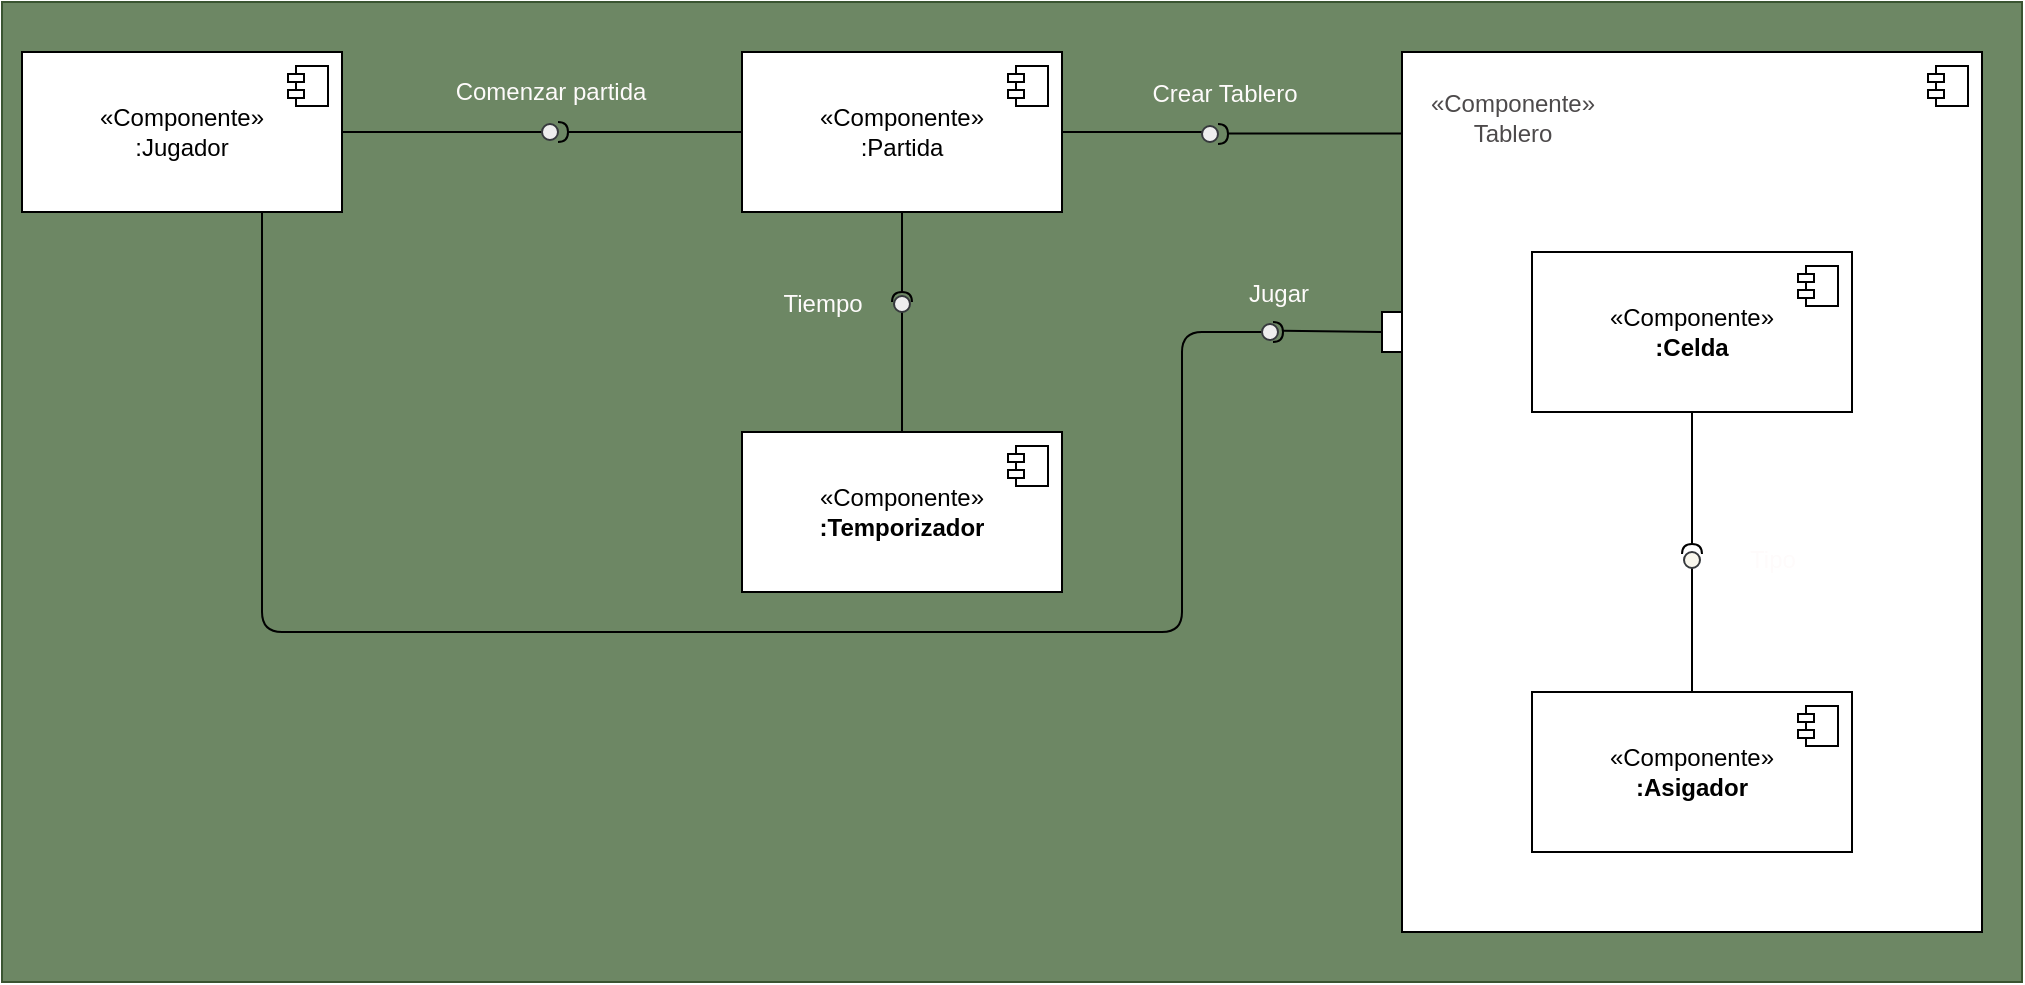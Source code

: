<mxfile>
    <diagram id="ysNOFz0hL55czu78N1rE" name="Page-1">
        <mxGraphModel dx="1936" dy="846" grid="1" gridSize="10" guides="1" tooltips="1" connect="1" arrows="1" fold="1" page="1" pageScale="1" pageWidth="850" pageHeight="1100" math="0" shadow="0">
            <root>
                <mxCell id="0"/>
                <mxCell id="1" parent="0"/>
                <mxCell id="90" value="" style="rounded=0;whiteSpace=wrap;html=1;fillStyle=auto;strokeColor=#3A5431;fillColor=#6d8764;fontColor=#ffffff;" vertex="1" parent="1">
                    <mxGeometry x="-850" y="105" width="1010" height="490" as="geometry"/>
                </mxCell>
                <mxCell id="78" style="edgeStyle=none;html=1;exitX=0.75;exitY=1;exitDx=0;exitDy=0;fontColor=#fefbfb;startArrow=none;startFill=1;endArrow=none;endFill=0;" parent="1" source="79" edge="1">
                    <mxGeometry relative="1" as="geometry">
                        <mxPoint x="-220" y="270" as="targetPoint"/>
                        <Array as="points"/>
                    </mxGeometry>
                </mxCell>
                <mxCell id="12" value="«Componente»&lt;br&gt;:Jugador" style="html=1;dropTarget=0;whiteSpace=wrap;" parent="1" vertex="1">
                    <mxGeometry x="-840" y="130" width="160" height="80" as="geometry"/>
                </mxCell>
                <mxCell id="13" value="" style="shape=module;jettyWidth=8;jettyHeight=4;" parent="12" vertex="1">
                    <mxGeometry x="1" width="20" height="20" relative="1" as="geometry">
                        <mxPoint x="-27" y="7" as="offset"/>
                    </mxGeometry>
                </mxCell>
                <mxCell id="39" value="«Componente»&lt;br&gt;:Partida" style="html=1;dropTarget=0;whiteSpace=wrap;" parent="1" vertex="1">
                    <mxGeometry x="-480" y="130" width="160" height="80" as="geometry"/>
                </mxCell>
                <mxCell id="40" value="" style="shape=module;jettyWidth=8;jettyHeight=4;" parent="39" vertex="1">
                    <mxGeometry x="1" width="20" height="20" relative="1" as="geometry">
                        <mxPoint x="-27" y="7" as="offset"/>
                    </mxGeometry>
                </mxCell>
                <mxCell id="58" value="" style="edgeStyle=none;html=1;fontColor=#fefbfb;endArrow=none;endFill=0;entryX=1;entryY=0.5;entryDx=0;entryDy=0;" parent="1" target="12" edge="1">
                    <mxGeometry relative="1" as="geometry">
                        <mxPoint x="-280" y="420" as="targetPoint"/>
                        <mxPoint x="-580" y="170" as="sourcePoint"/>
                    </mxGeometry>
                </mxCell>
                <mxCell id="59" value="" style="ellipse;html=1;fontSize=11;align=center;fillColor=#eeeeee;points=[];aspect=fixed;resizable=0;verticalAlign=bottom;labelPosition=center;verticalLabelPosition=top;flipH=1;strokeColor=#36393d;" parent="1" vertex="1">
                    <mxGeometry x="-580" y="166" width="8" height="8" as="geometry"/>
                </mxCell>
                <mxCell id="60" value="" style="shape=requiredInterface;html=1;fontSize=11;align=center;fillColor=none;points=[];aspect=fixed;resizable=0;verticalAlign=bottom;labelPosition=center;verticalLabelPosition=top;flipH=1;fontColor=none;direction=west;" parent="1" vertex="1">
                    <mxGeometry x="-572" y="165" width="5" height="10" as="geometry"/>
                </mxCell>
                <mxCell id="61" value="" style="endArrow=none;html=1;rounded=0;align=center;verticalAlign=top;endFill=0;labelBackgroundColor=none;endSize=2;fontColor=none;exitX=0;exitY=0.5;exitDx=0;exitDy=0;" parent="1" source="39" target="60" edge="1">
                    <mxGeometry relative="1" as="geometry">
                        <mxPoint x="-280" y="280" as="sourcePoint"/>
                    </mxGeometry>
                </mxCell>
                <mxCell id="64" value="Comenzar partida" style="text;html=1;align=center;verticalAlign=middle;resizable=0;points=[];autosize=1;strokeColor=none;fillColor=none;fontColor=#fefbfb;" parent="1" vertex="1">
                    <mxGeometry x="-636" y="135" width="120" height="30" as="geometry"/>
                </mxCell>
                <mxCell id="65" value="" style="edgeStyle=none;html=1;fontColor=#fefbfb;endArrow=none;endFill=0;entryX=1;entryY=0.5;entryDx=0;entryDy=0;" parent="1" target="39" edge="1">
                    <mxGeometry relative="1" as="geometry">
                        <mxPoint x="-310" y="169.71" as="targetPoint"/>
                        <mxPoint x="-250" y="170" as="sourcePoint"/>
                    </mxGeometry>
                </mxCell>
                <mxCell id="66" value="" style="ellipse;html=1;fontSize=11;align=center;fillColor=#eeeeee;points=[];aspect=fixed;resizable=0;verticalAlign=bottom;labelPosition=center;verticalLabelPosition=top;flipH=1;strokeColor=#36393d;" parent="1" vertex="1">
                    <mxGeometry x="-250" y="167" width="8" height="8" as="geometry"/>
                </mxCell>
                <mxCell id="67" value="" style="shape=requiredInterface;html=1;fontSize=11;align=center;fillColor=none;points=[];aspect=fixed;resizable=0;verticalAlign=bottom;labelPosition=center;verticalLabelPosition=top;flipH=1;fontColor=none;direction=west;" parent="1" vertex="1">
                    <mxGeometry x="-242" y="166" width="5" height="10" as="geometry"/>
                </mxCell>
                <mxCell id="68" value="" style="endArrow=none;html=1;rounded=0;align=center;verticalAlign=top;endFill=0;labelBackgroundColor=none;endSize=2;fontColor=none;exitX=0;exitY=0.5;exitDx=0;exitDy=0;" parent="1" edge="1">
                    <mxGeometry relative="1" as="geometry">
                        <mxPoint x="-150" y="170.71" as="sourcePoint"/>
                        <mxPoint x="-237" y="170.71" as="targetPoint"/>
                    </mxGeometry>
                </mxCell>
                <mxCell id="69" value="Crear Tablero" style="text;html=1;align=center;verticalAlign=middle;resizable=0;points=[];autosize=1;strokeColor=none;fillColor=none;fontColor=#fefbfb;" parent="1" vertex="1">
                    <mxGeometry x="-289.5" y="136" width="100" height="30" as="geometry"/>
                </mxCell>
                <mxCell id="70" value="«Componente»&lt;br&gt;&lt;b&gt;:Temporizador&lt;/b&gt;" style="html=1;dropTarget=0;whiteSpace=wrap;" parent="1" vertex="1">
                    <mxGeometry x="-480" y="320" width="160" height="80" as="geometry"/>
                </mxCell>
                <mxCell id="71" value="" style="shape=module;jettyWidth=8;jettyHeight=4;" parent="70" vertex="1">
                    <mxGeometry x="1" width="20" height="20" relative="1" as="geometry">
                        <mxPoint x="-27" y="7" as="offset"/>
                    </mxGeometry>
                </mxCell>
                <mxCell id="72" value="" style="edgeStyle=none;html=1;fontColor=#fefbfb;endArrow=none;endFill=0;entryX=0.5;entryY=0;entryDx=0;entryDy=0;" parent="1" target="70" edge="1">
                    <mxGeometry relative="1" as="geometry">
                        <mxPoint x="-400" y="292" as="targetPoint"/>
                        <mxPoint x="-400" y="252" as="sourcePoint"/>
                    </mxGeometry>
                </mxCell>
                <mxCell id="73" value="" style="ellipse;html=1;fontSize=11;align=center;fillColor=#eeeeee;points=[];aspect=fixed;resizable=0;verticalAlign=bottom;labelPosition=center;verticalLabelPosition=top;flipH=1;strokeColor=#36393d;" parent="1" vertex="1">
                    <mxGeometry x="-404" y="252" width="8" height="8" as="geometry"/>
                </mxCell>
                <mxCell id="74" value="" style="endArrow=none;html=1;rounded=0;align=center;verticalAlign=top;endFill=0;labelBackgroundColor=none;endSize=2;fontColor=none;entryX=0.5;entryY=1;entryDx=0;entryDy=0;" parent="1" target="39" edge="1">
                    <mxGeometry relative="1" as="geometry">
                        <mxPoint x="-400" y="250" as="sourcePoint"/>
                        <mxPoint x="-227" y="180.71" as="targetPoint"/>
                    </mxGeometry>
                </mxCell>
                <mxCell id="75" value="" style="shape=requiredInterface;html=1;fontSize=11;align=center;fillColor=none;points=[];aspect=fixed;resizable=0;verticalAlign=bottom;labelPosition=center;verticalLabelPosition=top;flipH=1;fontColor=none;direction=north;" parent="1" vertex="1">
                    <mxGeometry x="-405" y="250" width="10" height="5" as="geometry"/>
                </mxCell>
                <mxCell id="76" value="Tiempo" style="text;html=1;align=center;verticalAlign=middle;resizable=0;points=[];autosize=1;strokeColor=none;fillColor=none;fontColor=#fefbfb;" parent="1" vertex="1">
                    <mxGeometry x="-470" y="241" width="60" height="30" as="geometry"/>
                </mxCell>
                <mxCell id="82" style="edgeStyle=none;html=1;exitX=0;exitY=0.5;exitDx=0;exitDy=0;entryX=0.978;entryY=0.561;entryDx=0;entryDy=0;entryPerimeter=0;fontColor=#fefbfb;startArrow=none;startFill=0;endArrow=none;endFill=0;" parent="1" source="77" target="81" edge="1">
                    <mxGeometry relative="1" as="geometry"/>
                </mxCell>
                <mxCell id="77" value="" style="rounded=0;whiteSpace=wrap;html=1;fontColor=#fefbfb;" parent="1" vertex="1">
                    <mxGeometry x="-160" y="260" width="20" height="20" as="geometry"/>
                </mxCell>
                <mxCell id="80" value="" style="edgeStyle=none;html=1;exitX=0.75;exitY=1;exitDx=0;exitDy=0;fontColor=#fefbfb;startArrow=none;startFill=0;endArrow=none;endFill=0;" parent="1" source="12" target="79" edge="1">
                    <mxGeometry relative="1" as="geometry">
                        <mxPoint x="-720" y="210" as="sourcePoint"/>
                        <mxPoint x="-220" y="270" as="targetPoint"/>
                        <Array as="points">
                            <mxPoint x="-720" y="420"/>
                            <mxPoint x="-260" y="420"/>
                            <mxPoint x="-260" y="270"/>
                        </Array>
                    </mxGeometry>
                </mxCell>
                <mxCell id="79" value="" style="ellipse;html=1;fontSize=11;align=center;fillColor=#eeeeee;points=[];aspect=fixed;resizable=0;verticalAlign=bottom;labelPosition=center;verticalLabelPosition=top;flipH=1;strokeColor=#36393d;" parent="1" vertex="1">
                    <mxGeometry x="-220" y="266" width="8" height="8" as="geometry"/>
                </mxCell>
                <mxCell id="81" value="" style="shape=requiredInterface;html=1;fontSize=11;align=center;fillColor=none;points=[];aspect=fixed;resizable=0;verticalAlign=bottom;labelPosition=center;verticalLabelPosition=top;flipH=1;fontColor=none;direction=south;rotation=-90;" parent="1" vertex="1">
                    <mxGeometry x="-217" y="267.5" width="10" height="5" as="geometry"/>
                </mxCell>
                <mxCell id="83" value="Jugar" style="text;html=1;align=center;verticalAlign=middle;resizable=0;points=[];autosize=1;strokeColor=none;fillColor=none;fontColor=#fefbfb;" parent="1" vertex="1">
                    <mxGeometry x="-237" y="236" width="50" height="30" as="geometry"/>
                </mxCell>
                <mxCell id="87" value="" style="group" parent="1" vertex="1" connectable="0">
                    <mxGeometry x="-150" y="130" width="290" height="440" as="geometry"/>
                </mxCell>
                <mxCell id="14" value="" style="html=1;dropTarget=0;whiteSpace=wrap;labelPosition=left;verticalLabelPosition=top;align=right;verticalAlign=bottom;horizontal=1;container=0;" parent="87" vertex="1">
                    <mxGeometry width="290" height="440" as="geometry"/>
                </mxCell>
                <mxCell id="17" value="&lt;font color=&quot;#4d4a4b&quot;&gt;&lt;span style=&quot;text-align: right;&quot;&gt;«Componente»&lt;/span&gt;&lt;br style=&quot;text-align: right;&quot;&gt;&lt;span style=&quot;text-align: right;&quot;&gt;Tablero&lt;/span&gt;&lt;/font&gt;" style="text;html=1;align=center;verticalAlign=middle;resizable=0;points=[];autosize=1;strokeColor=none;fillColor=none;fontColor=none;" parent="87" vertex="1">
                    <mxGeometry y="13.333" width="110" height="40" as="geometry"/>
                </mxCell>
                <mxCell id="19" value="«Componente»&lt;br&gt;&lt;b&gt;:Celda&lt;/b&gt;" style="html=1;dropTarget=0;whiteSpace=wrap;" parent="87" vertex="1">
                    <mxGeometry x="65" y="100" width="160" height="80" as="geometry"/>
                </mxCell>
                <mxCell id="20" value="" style="shape=module;jettyWidth=8;jettyHeight=4;" parent="19" vertex="1">
                    <mxGeometry x="1" width="20" height="20" relative="1" as="geometry">
                        <mxPoint x="-27" y="7" as="offset"/>
                    </mxGeometry>
                </mxCell>
                <mxCell id="27" value="«Componente»&lt;br&gt;&lt;b&gt;:Asigador&lt;/b&gt;" style="html=1;dropTarget=0;whiteSpace=wrap;" parent="87" vertex="1">
                    <mxGeometry x="65" y="320" width="160" height="80" as="geometry"/>
                </mxCell>
                <mxCell id="28" value="" style="shape=module;jettyWidth=8;jettyHeight=4;" parent="27" vertex="1">
                    <mxGeometry x="1" width="20" height="20" relative="1" as="geometry">
                        <mxPoint x="-27" y="7" as="offset"/>
                    </mxGeometry>
                </mxCell>
                <mxCell id="33" value="" style="endArrow=none;html=1;rounded=0;align=center;verticalAlign=top;endFill=0;labelBackgroundColor=none;endSize=2;fontColor=none;exitX=0.5;exitY=0;exitDx=0;exitDy=0;" parent="87" source="27" target="34" edge="1">
                    <mxGeometry relative="1" as="geometry"/>
                </mxCell>
                <mxCell id="57" value="" style="edgeStyle=none;html=1;fontColor=#fefbfb;endArrow=none;endFill=0;" parent="87" source="34" target="27" edge="1">
                    <mxGeometry relative="1" as="geometry"/>
                </mxCell>
                <mxCell id="34" value="" style="ellipse;html=1;fontSize=11;align=center;fillColor=#f9f7ed;points=[];aspect=fixed;resizable=0;verticalAlign=bottom;labelPosition=center;verticalLabelPosition=top;flipH=1;strokeColor=#36393d;" parent="87" vertex="1">
                    <mxGeometry x="141" y="250" width="8" height="8" as="geometry"/>
                </mxCell>
                <mxCell id="37" value="" style="shape=requiredInterface;html=1;fontSize=11;align=center;fillColor=none;points=[];aspect=fixed;resizable=0;verticalAlign=bottom;labelPosition=center;verticalLabelPosition=top;flipH=1;fontColor=none;direction=north;" parent="87" vertex="1">
                    <mxGeometry x="140" y="246" width="10" height="5" as="geometry"/>
                </mxCell>
                <mxCell id="36" value="" style="endArrow=none;html=1;rounded=0;align=center;verticalAlign=top;endFill=0;labelBackgroundColor=none;endSize=2;fontColor=none;exitX=0.5;exitY=1;exitDx=0;exitDy=0;" parent="87" source="19" target="37" edge="1">
                    <mxGeometry relative="1" as="geometry"/>
                </mxCell>
                <mxCell id="38" value="&lt;font color=&quot;#fefbfb&quot;&gt;Tipo&lt;/font&gt;" style="text;html=1;align=center;verticalAlign=middle;resizable=0;points=[];autosize=1;strokeColor=none;fillColor=none;fontColor=none;" parent="87" vertex="1">
                    <mxGeometry x="160" y="239" width="50" height="30" as="geometry"/>
                </mxCell>
                <mxCell id="15" value="" style="shape=module;jettyWidth=8;jettyHeight=4;" parent="87" vertex="1">
                    <mxGeometry x="263" y="7" width="20" height="20" as="geometry">
                        <mxPoint x="-27" y="7" as="offset"/>
                    </mxGeometry>
                </mxCell>
            </root>
        </mxGraphModel>
    </diagram>
</mxfile>
